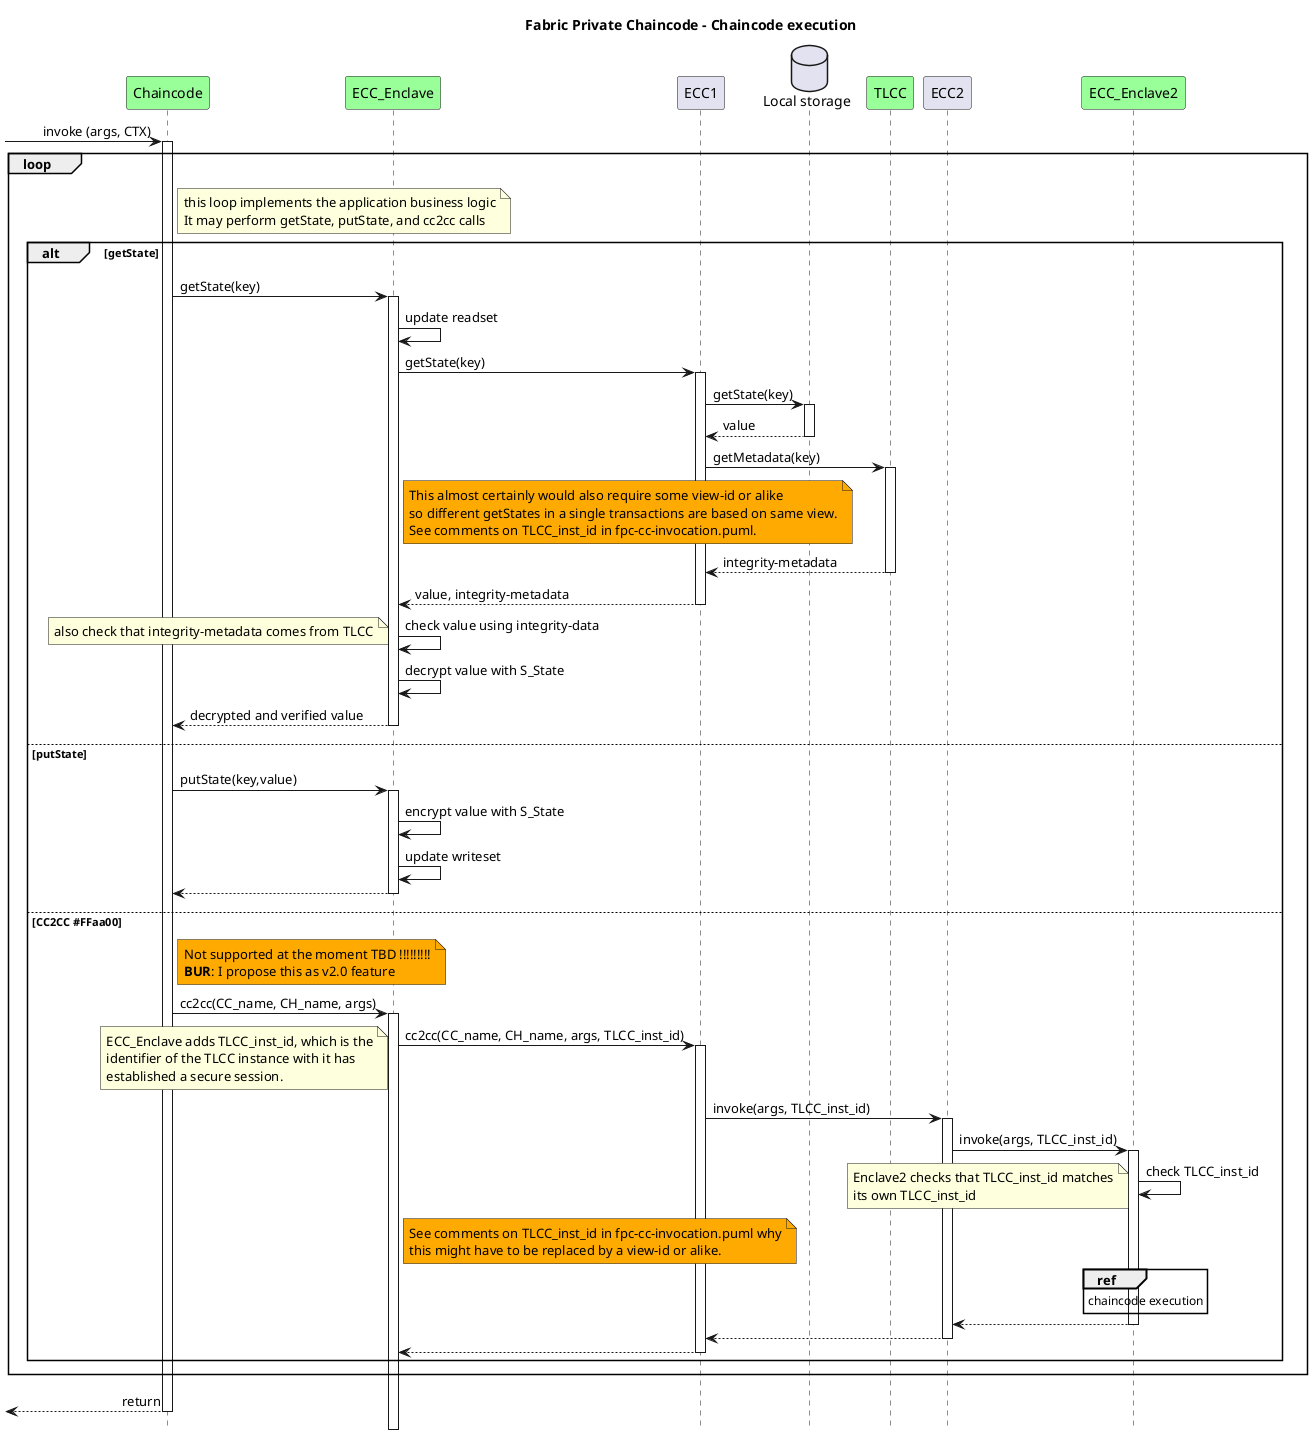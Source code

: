 /'
    Copyright Intel Corp. All Rights Reserved.
    Copyright IBM Corp. All Rights Reserved.

    SPDX-License-Identifier: Apache-2.0
'/

@startuml

'- force wrapping of longer text
'skinparam wrapWidth 400

!pragma teoz true

hide footbox
title Foot Box removed

title Fabric Private Chaincode - Chaincode execution

'actor "User Org1" as User1 order 9
'participant "ECC_Manager (syscc) Peer1_Org1" as Manager1 order 20




participant "Chaincode" as Chaincode order 10 #99FF99

participant "ECC_Enclave" as Enclave1 order 30 #99FF99
participant "ECC1" as ECC1 order 31

database "Local storage" as storage1 order 40
participant "TLCC" as TLCC1 order 41 #99FF99


participant "ECC2" as ECC2 order 50
participant "ECC_Enclave2" as Enclave2 order 51 #99FF99


[-> Chaincode : invoke (args, CTX)
activate Chaincode

loop
  note right Chaincode
    this loop implements the application business logic
    It may perform getState, putState, and cc2cc calls
  end note

  alt getState
    Chaincode -> Enclave1 ++ : getState(key)
    Enclave1 -> Enclave1 : update readset
    Enclave1 -> ECC1 ++ : getState(key)
    ECC1 -> storage1 ++ : getState(key)
    return value
    ECC1 -> TLCC1 ++ : getMetadata(key)
    note right Enclave1 #FFaa00
      This almost certainly would also require some view-id or alike
      so different getStates in a single transactions are based on same view.
      See comments on TLCC_inst_id in fpc-cc-invocation.puml.
    end note
    return integrity-metadata
    return value, integrity-metadata
    Enclave1 -> Enclave1 : check value using integrity-data
    note left: also check that integrity-metadata comes from TLCC
    Enclave1 -> Enclave1 : decrypt value with S_State
    return decrypted and verified value


  else putState
    Chaincode -> Enclave1 ++ : putState(key,value)
    Enclave1 -> Enclave1 : encrypt value with S_State
    Enclave1 -> Enclave1 : update writeset
    return

  else CC2CC #FFaa00

    note right Chaincode #FFaa00
      Not supported at the moment TBD !!!!!!!!!
      **BUR**: I propose this as v2.0 feature
    end note

    Chaincode -> Enclave1 ++ : cc2cc(CC_name, CH_name, args)

    Enclave1 -> ECC1 ++ : cc2cc(CC_name, CH_name, args, TLCC_inst_id)
    note left
      ECC_Enclave adds TLCC_inst_id, which is the
      identifier of the TLCC instance with it has
      established a secure session.
    end note

    ECC1 -> ECC2 ++ : invoke(args, TLCC_inst_id)

    ECC2 -> Enclave2 ++ : invoke(args, TLCC_inst_id)
    Enclave2 -> Enclave2 : check TLCC_inst_id
    note left
      Enclave2 checks that TLCC_inst_id matches
      its own TLCC_inst_id
    end note
    note right Enclave1 #FFaa00
      See comments on TLCC_inst_id in fpc-cc-invocation.puml why
      this might have to be replaced by a view-id or alike.
    end note

    ref over Enclave2
      chaincode execution
    end ref
    return

    return

    return
  end
end

Chaincode -->[ : return
deactivate Chaincode

@enduml
